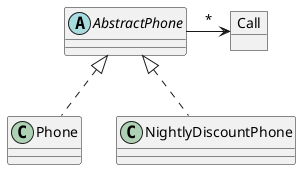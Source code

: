 @startuml
'left to right direction

object "Call" as c

abstract "AbstractPhone" as ap

class Phone implements ap
class NightlyDiscountPhone implements ap

ap -right-> c :*


@enduml
